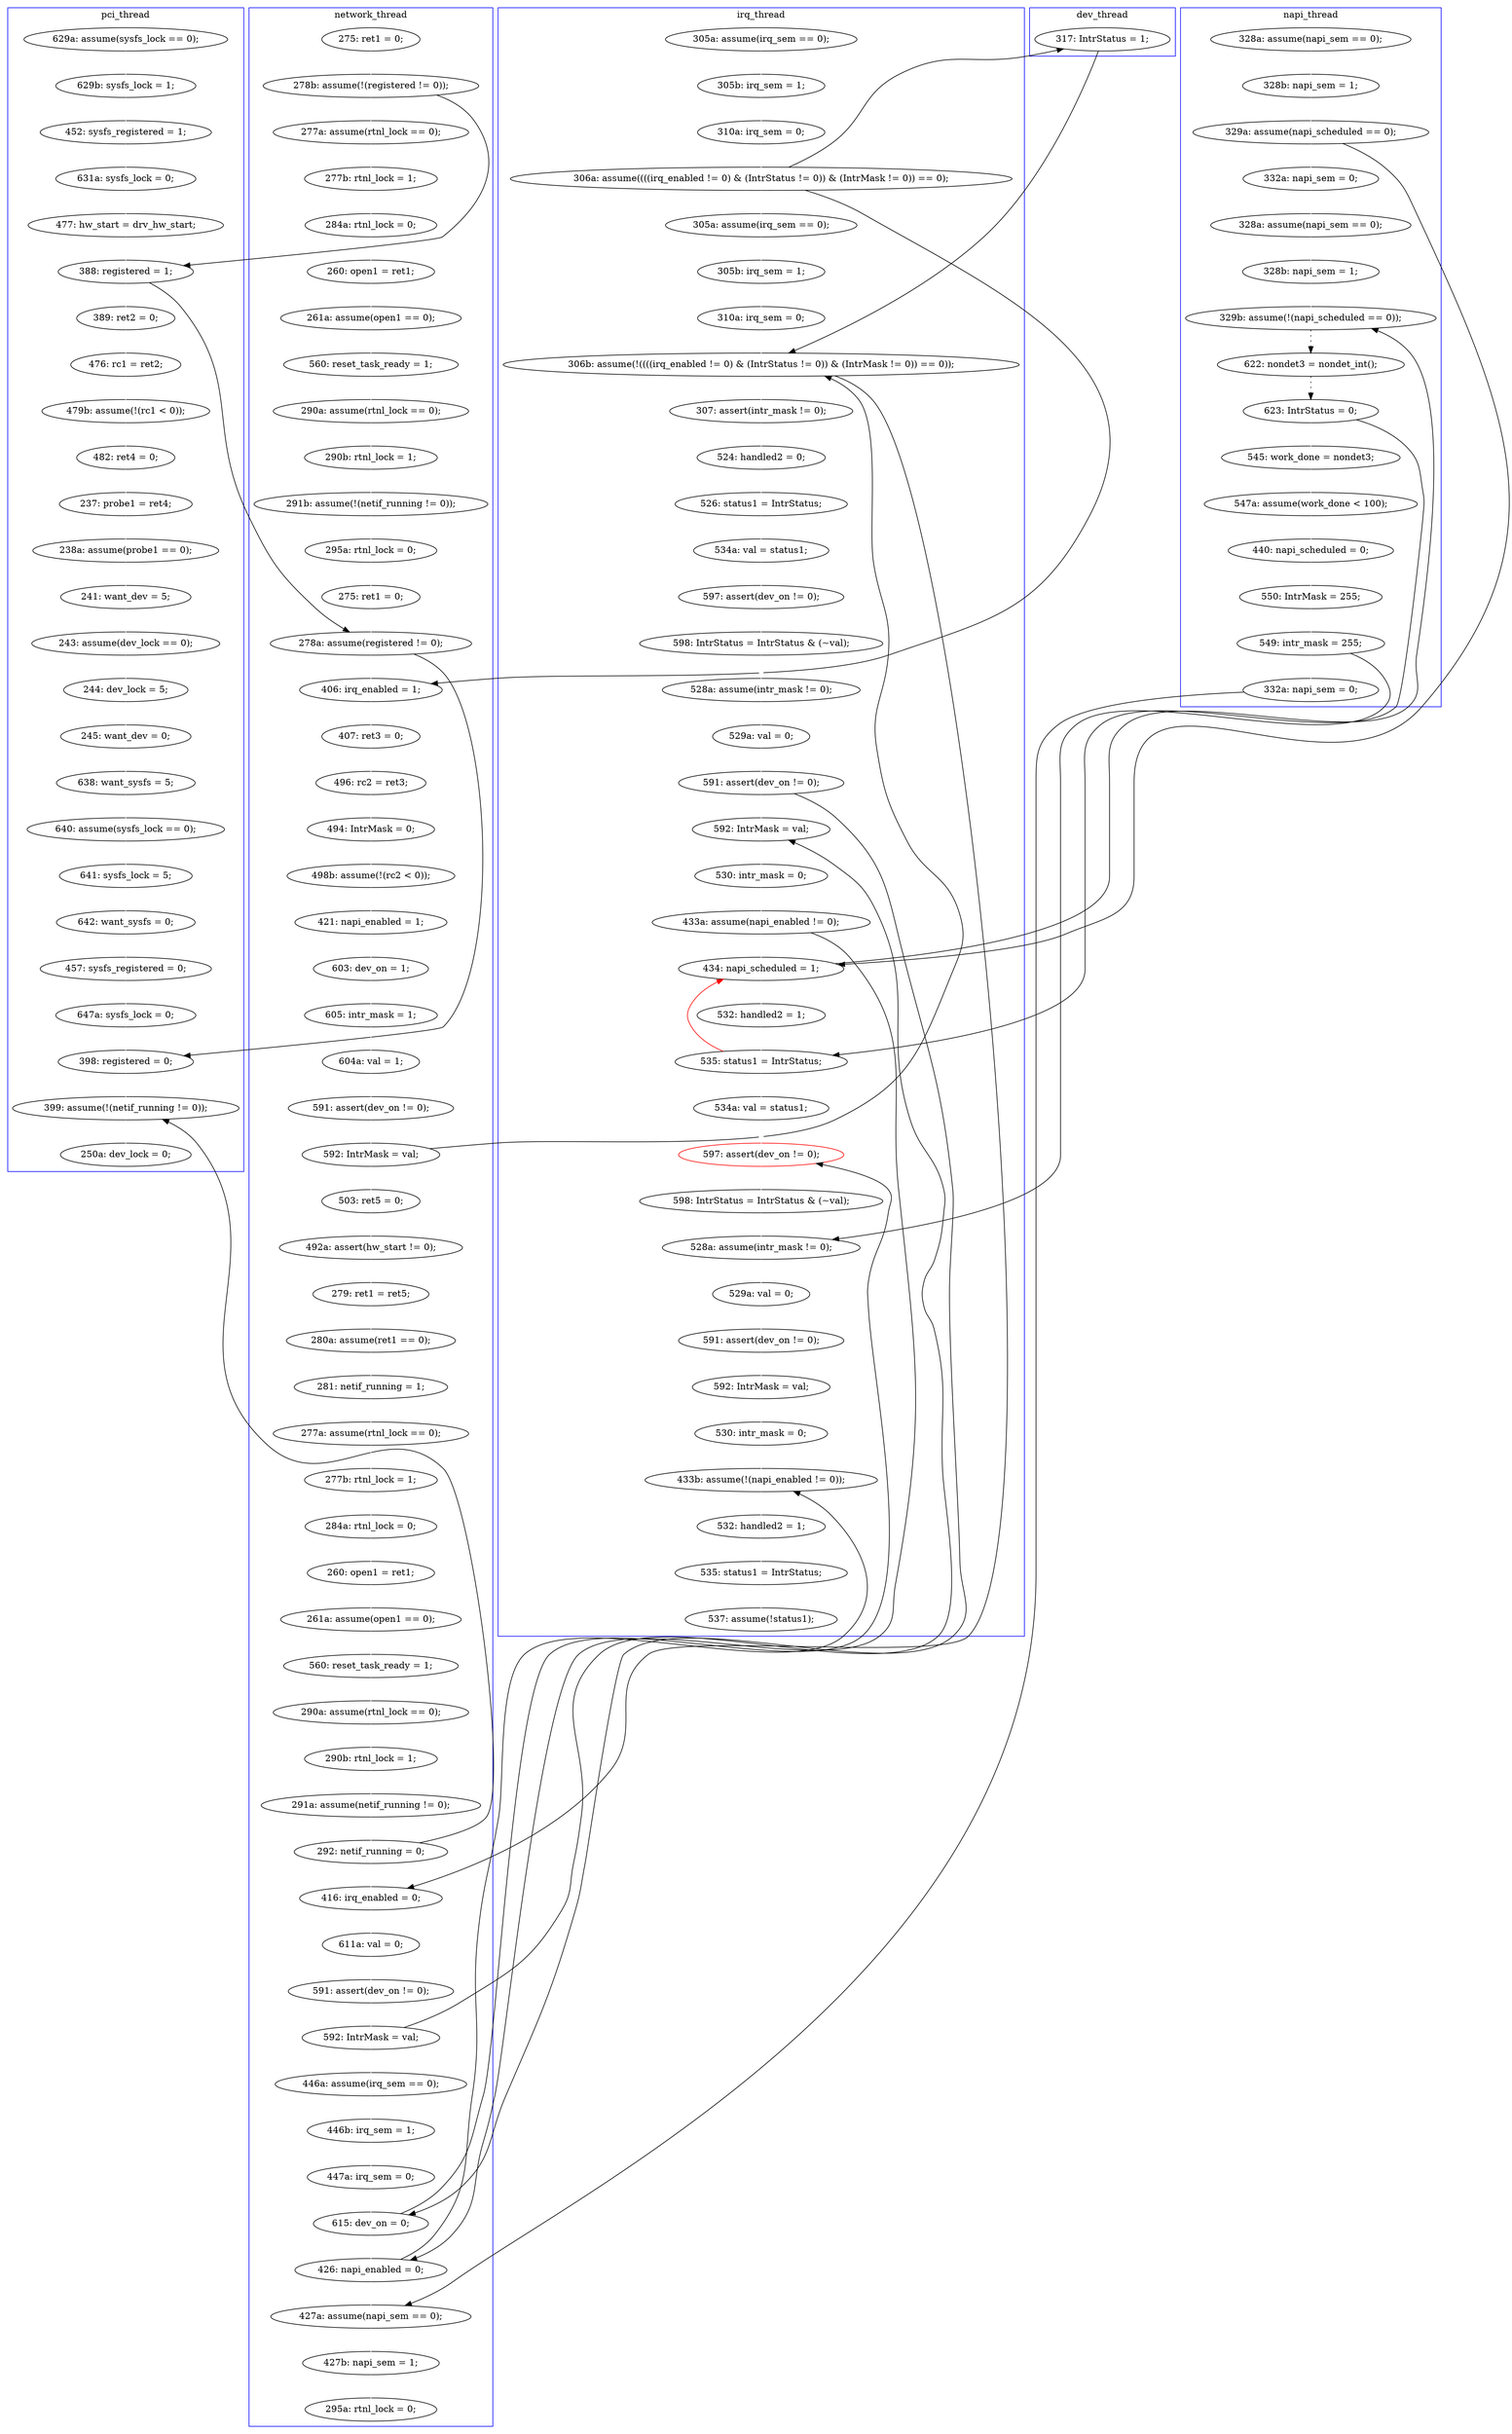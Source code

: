 digraph Counterexample {
	142 -> 143 [color = white, style = solid]
	214 -> 224 [color = white, style = solid]
	94 -> 134 [color = white, style = solid]
	76 -> 77 [color = white, style = solid]
	264 -> 283 [color = black, style = solid, constraint = false]
	30 -> 160 [color = black, style = solid, constraint = false]
	146 -> 151 [color = white, style = solid]
	261 -> 262 [color = white, style = solid]
	228 -> 229 [color = white, style = solid]
	128 -> 131 [color = white, style = solid]
	30 -> 132 [color = white, style = solid]
	62 -> 66 [color = white, style = solid]
	197 -> 200 [color = white, style = solid]
	195 -> 218 [color = black, style = solid, constraint = false]
	234 -> 264 [color = black, style = solid, constraint = false]
	210 -> 212 [color = white, style = solid]
	188 -> 189 [color = white, style = solid]
	292 -> 296 [color = white, style = solid]
	170 -> 171 [color = white, style = solid]
	131 -> 165 [color = white, style = solid]
	51 -> 197 [color = white, style = solid]
	139 -> 142 [color = white, style = solid]
	77 -> 80 [color = white, style = solid]
	173 -> 174 [color = white, style = solid]
	127 -> 128 [color = white, style = solid]
	279 -> 281 [color = white, style = solid]
	217 -> 230 [color = white, style = solid]
	53 -> 54 [color = white, style = solid]
	181 -> 185 [color = white, style = solid]
	100 -> 109 [color = white, style = solid]
	26 -> 27 [color = white, style = solid]
	44 -> 93 [color = black, style = solid, constraint = false]
	232 -> 234 [color = white, style = solid]
	152 -> 153 [color = white, style = solid]
	49 -> 51 [color = white, style = solid]
	291 -> 293 [color = white, style = solid]
	225 -> 228 [color = white, style = solid]
	67 -> 69 [color = white, style = solid]
	201 -> 244 [color = white, style = solid]
	174 -> 177 [color = white, style = solid]
	111 -> 113 [color = white, style = solid]
	272 -> 275 [color = white, style = solid]
	115 -> 118 [color = white, style = solid]
	281 -> 290 [color = black, style = solid, constraint = false]
	52 -> 53 [color = white, style = solid]
	169 -> 170 [color = white, style = solid]
	244 -> 257 [color = black, style = dotted]
	262 -> 264 [color = white, style = solid]
	215 -> 217 [color = white, style = solid]
	257 -> 259 [color = black, style = dotted]
	58 -> 62 [color = white, style = solid]
	125 -> 127 [color = white, style = solid]
	69 -> 90 [color = white, style = solid]
	156 -> 195 [color = white, style = solid]
	224 -> 250 [color = white, style = solid]
	275 -> 278 [color = white, style = solid]
	208 -> 210 [color = white, style = solid]
	134 -> 137 [color = white, style = solid]
	160 -> 195 [color = black, style = solid, constraint = false]
	218 -> 225 [color = white, style = solid]
	145 -> 146 [color = white, style = solid]
	55 -> 58 [color = white, style = solid]
	80 -> 82 [color = white, style = solid]
	212 -> 215 [color = white, style = solid]
	100 -> 250 [color = black, style = solid, constraint = false]
	48 -> 49 [color = white, style = solid]
	298 -> 301 [color = white, style = solid]
	109 -> 110 [color = white, style = solid]
	242 -> 243 [color = white, style = solid]
	278 -> 283 [color = white, style = solid]
	274 -> 279 [color = white, style = solid]
	154 -> 214 [color = white, style = solid]
	113 -> 115 [color = white, style = solid]
	165 -> 166 [color = white, style = solid]
	251 -> 313 [color = white, style = solid]
	235 -> 237 [color = white, style = solid]
	123 -> 124 [color = white, style = solid]
	307 -> 312 [color = white, style = solid]
	93 -> 100 [color = black, style = solid, constraint = false]
	283 -> 286 [color = white, style = solid]
	25 -> 26 [color = white, style = solid]
	110 -> 111 [color = white, style = solid]
	291 -> 307 [color = black, style = solid, constraint = false]
	275 -> 243 [color = red, style = solid, constraint = false]
	286 -> 290 [color = white, style = solid]
	301 -> 307 [color = white, style = solid]
	172 -> 173 [color = white, style = solid]
	151 -> 152 [color = white, style = solid]
	166 -> 169 [color = white, style = solid]
	44 -> 52 [color = white, style = solid]
	312 -> 314 [color = white, style = solid]
	200 -> 201 [color = white, style = solid]
	259 -> 275 [color = black, style = solid, constraint = false]
	189 -> 218 [color = white, style = solid]
	138 -> 139 [color = white, style = solid]
	144 -> 145 [color = white, style = solid]
	296 -> 298 [color = white, style = solid]
	314 -> 315 [color = white, style = solid]
	242 -> 291 [color = black, style = solid, constraint = false]
	51 -> 243 [color = black, style = solid, constraint = false]
	260 -> 261 [color = white, style = solid]
	27 -> 30 [color = white, style = solid]
	293 -> 294 [color = white, style = solid]
	250 -> 251 [color = white, style = solid]
	290 -> 292 [color = white, style = solid]
	93 -> 94 [color = white, style = solid]
	229 -> 260 [color = white, style = solid]
	98 -> 100 [color = white, style = solid]
	237 -> 242 [color = white, style = solid]
	54 -> 55 [color = white, style = solid]
	143 -> 144 [color = white, style = solid]
	133 -> 156 [color = white, style = solid]
	153 -> 154 [color = white, style = solid]
	264 -> 291 [color = white, style = solid]
	177 -> 181 [color = white, style = solid]
	66 -> 67 [color = white, style = solid]
	90 -> 98 [color = white, style = solid]
	230 -> 232 [color = white, style = solid]
	132 -> 133 [color = white, style = solid]
	199 -> 208 [color = white, style = solid]
	229 -> 235 [color = black, style = solid, constraint = false]
	137 -> 138 [color = white, style = solid]
	268 -> 274 [color = white, style = solid]
	30 -> 109 [color = black, style = solid, constraint = false]
	171 -> 172 [color = white, style = solid]
	118 -> 123 [color = white, style = solid]
	84 -> 93 [color = white, style = solid]
	265 -> 268 [color = white, style = solid]
	243 -> 272 [color = white, style = solid]
	281 -> 284 [color = white, style = solid]
	294 -> 302 [color = white, style = solid]
	42 -> 44 [color = white, style = solid]
	185 -> 186 [color = white, style = solid]
	189 -> 251 [color = black, style = solid, constraint = false]
	186 -> 188 [color = white, style = solid]
	259 -> 265 [color = white, style = solid]
	82 -> 84 [color = white, style = solid]
	128 -> 195 [color = black, style = solid, constraint = false]
	234 -> 235 [color = white, style = solid]
	284 -> 293 [color = black, style = solid, constraint = false]
	124 -> 125 [color = white, style = solid]
	195 -> 199 [color = white, style = solid]
	243 -> 244 [color = black, style = solid, constraint = false]
	subgraph cluster7 {
		label = dev_thread
		color = blue
		160  [label = "317: IntrStatus = 1;"]
	}
	subgraph cluster3 {
		label = irq_thread
		color = blue
		232  [label = "529a: val = 0;"]
		312  [label = "532: handled2 = 1;"]
		215  [label = "597: assert(dev_on != 0);"]
		208  [label = "524: handled2 = 0;"]
		212  [label = "534a: val = status1;"]
		26  [label = "305b: irq_sem = 1;"]
		278  [label = "534a: val = status1;"]
		298  [label = "592: IntrMask = val;"]
		296  [label = "591: assert(dev_on != 0);"]
		292  [label = "529a: val = 0;"]
		314  [label = "535: status1 = IntrStatus;"]
		242  [label = "433a: assume(napi_enabled != 0);"]
		25  [label = "305a: assume(irq_sem == 0);"]
		286  [label = "598: IntrStatus = IntrStatus & (~val);"]
		290  [label = "528a: assume(intr_mask != 0);"]
		243  [label = "434: napi_scheduled = 1;"]
		30  [label = "306a: assume((((irq_enabled != 0) & (IntrStatus != 0)) & (IntrMask != 0)) == 0);"]
		301  [label = "530: intr_mask = 0;"]
		156  [label = "310a: irq_sem = 0;"]
		132  [label = "305a: assume(irq_sem == 0);"]
		195  [label = "306b: assume(!((((irq_enabled != 0) & (IntrStatus != 0)) & (IntrMask != 0)) == 0));"]
		210  [label = "526: status1 = IntrStatus;"]
		230  [label = "528a: assume(intr_mask != 0);"]
		27  [label = "310a: irq_sem = 0;"]
		199  [label = "307: assert(intr_mask != 0);"]
		133  [label = "305b: irq_sem = 1;"]
		237  [label = "530: intr_mask = 0;"]
		235  [label = "592: IntrMask = val;"]
		234  [label = "591: assert(dev_on != 0);"]
		275  [label = "535: status1 = IntrStatus;"]
		217  [label = "598: IntrStatus = IntrStatus & (~val);"]
		283  [label = "597: assert(dev_on != 0);", color = red]
		272  [label = "532: handled2 = 1;"]
		307  [label = "433b: assume(!(napi_enabled != 0));"]
		315  [label = "537: assume(!status1);"]
	}
	subgraph cluster4 {
		label = napi_thread
		color = blue
		201  [label = "328b: napi_sem = 1;"]
		284  [label = "332a: napi_sem = 0;"]
		279  [label = "550: IntrMask = 255;"]
		265  [label = "545: work_done = nondet3;"]
		274  [label = "440: napi_scheduled = 0;"]
		281  [label = "549: intr_mask = 255;"]
		259  [label = "623: IntrStatus = 0;"]
		200  [label = "328a: assume(napi_sem == 0);"]
		197  [label = "332a: napi_sem = 0;"]
		257  [label = "622: nondet3 = nondet_int();"]
		49  [label = "328b: napi_sem = 1;"]
		48  [label = "328a: assume(napi_sem == 0);"]
		51  [label = "329a: assume(napi_scheduled == 0);"]
		268  [label = "547a: assume(work_done < 100);"]
		244  [label = "329b: assume(!(napi_scheduled == 0));"]
	}
	subgraph cluster2 {
		label = network_thread
		color = blue
		54  [label = "284a: rtnl_lock = 0;"]
		302  [label = "295a: rtnl_lock = 0;"]
		44  [label = "278b: assume(!(registered != 0));"]
		115  [label = "498b: assume(!(rc2 < 0));"]
		127  [label = "591: assert(dev_on != 0);"]
		166  [label = "279: ret1 = ret5;"]
		66  [label = "290a: assume(rtnl_lock == 0);"]
		262  [label = "447a: irq_sem = 0;"]
		62  [label = "560: reset_task_ready = 1;"]
		170  [label = "281: netif_running = 1;"]
		229  [label = "592: IntrMask = val;"]
		128  [label = "592: IntrMask = val;"]
		228  [label = "591: assert(dev_on != 0);"]
		177  [label = "261a: assume(open1 == 0);"]
		293  [label = "427a: assume(napi_sem == 0);"]
		118  [label = "421: napi_enabled = 1;"]
		174  [label = "260: open1 = ret1;"]
		100  [label = "278a: assume(registered != 0);"]
		291  [label = "426: napi_enabled = 0;"]
		225  [label = "611a: val = 0;"]
		171  [label = "277a: assume(rtnl_lock == 0);"]
		69  [label = "291b: assume(!(netif_running != 0));"]
		218  [label = "416: irq_enabled = 0;"]
		110  [label = "407: ret3 = 0;"]
		173  [label = "284a: rtnl_lock = 0;"]
		264  [label = "615: dev_on = 0;"]
		58  [label = "261a: assume(open1 == 0);"]
		188  [label = "291a: assume(netif_running != 0);"]
		165  [label = "492a: assert(hw_start != 0);"]
		125  [label = "604a: val = 1;"]
		55  [label = "260: open1 = ret1;"]
		131  [label = "503: ret5 = 0;"]
		169  [label = "280a: assume(ret1 == 0);"]
		98  [label = "275: ret1 = 0;"]
		189  [label = "292: netif_running = 0;"]
		172  [label = "277b: rtnl_lock = 1;"]
		185  [label = "290a: assume(rtnl_lock == 0);"]
		181  [label = "560: reset_task_ready = 1;"]
		260  [label = "446a: assume(irq_sem == 0);"]
		53  [label = "277b: rtnl_lock = 1;"]
		42  [label = "275: ret1 = 0;"]
		109  [label = "406: irq_enabled = 1;"]
		186  [label = "290b: rtnl_lock = 1;"]
		67  [label = "290b: rtnl_lock = 1;"]
		124  [label = "605: intr_mask = 1;"]
		113  [label = "494: IntrMask = 0;"]
		90  [label = "295a: rtnl_lock = 0;"]
		294  [label = "427b: napi_sem = 1;"]
		123  [label = "603: dev_on = 1;"]
		261  [label = "446b: irq_sem = 1;"]
		52  [label = "277a: assume(rtnl_lock == 0);"]
		111  [label = "496: rc2 = ret3;"]
	}
	subgraph cluster1 {
		label = pci_thread
		color = blue
		139  [label = "237: probe1 = ret4;"]
		138  [label = "482: ret4 = 0;"]
		145  [label = "244: dev_lock = 5;"]
		93  [label = "388: registered = 1;"]
		214  [label = "457: sysfs_registered = 0;"]
		84  [label = "477: hw_start = drv_hw_start;"]
		142  [label = "238a: assume(probe1 == 0);"]
		80  [label = "452: sysfs_registered = 1;"]
		137  [label = "479b: assume(!(rc1 < 0));"]
		151  [label = "638: want_sysfs = 5;"]
		77  [label = "629b: sysfs_lock = 1;"]
		146  [label = "245: want_dev = 0;"]
		251  [label = "399: assume(!(netif_running != 0));"]
		250  [label = "398: registered = 0;"]
		224  [label = "647a: sysfs_lock = 0;"]
		134  [label = "476: rc1 = ret2;"]
		153  [label = "641: sysfs_lock = 5;"]
		76  [label = "629a: assume(sysfs_lock == 0);"]
		152  [label = "640: assume(sysfs_lock == 0);"]
		82  [label = "631a: sysfs_lock = 0;"]
		154  [label = "642: want_sysfs = 0;"]
		144  [label = "243: assume(dev_lock == 0);"]
		143  [label = "241: want_dev = 5;"]
		94  [label = "389: ret2 = 0;"]
		313  [label = "250a: dev_lock = 0;"]
	}
}